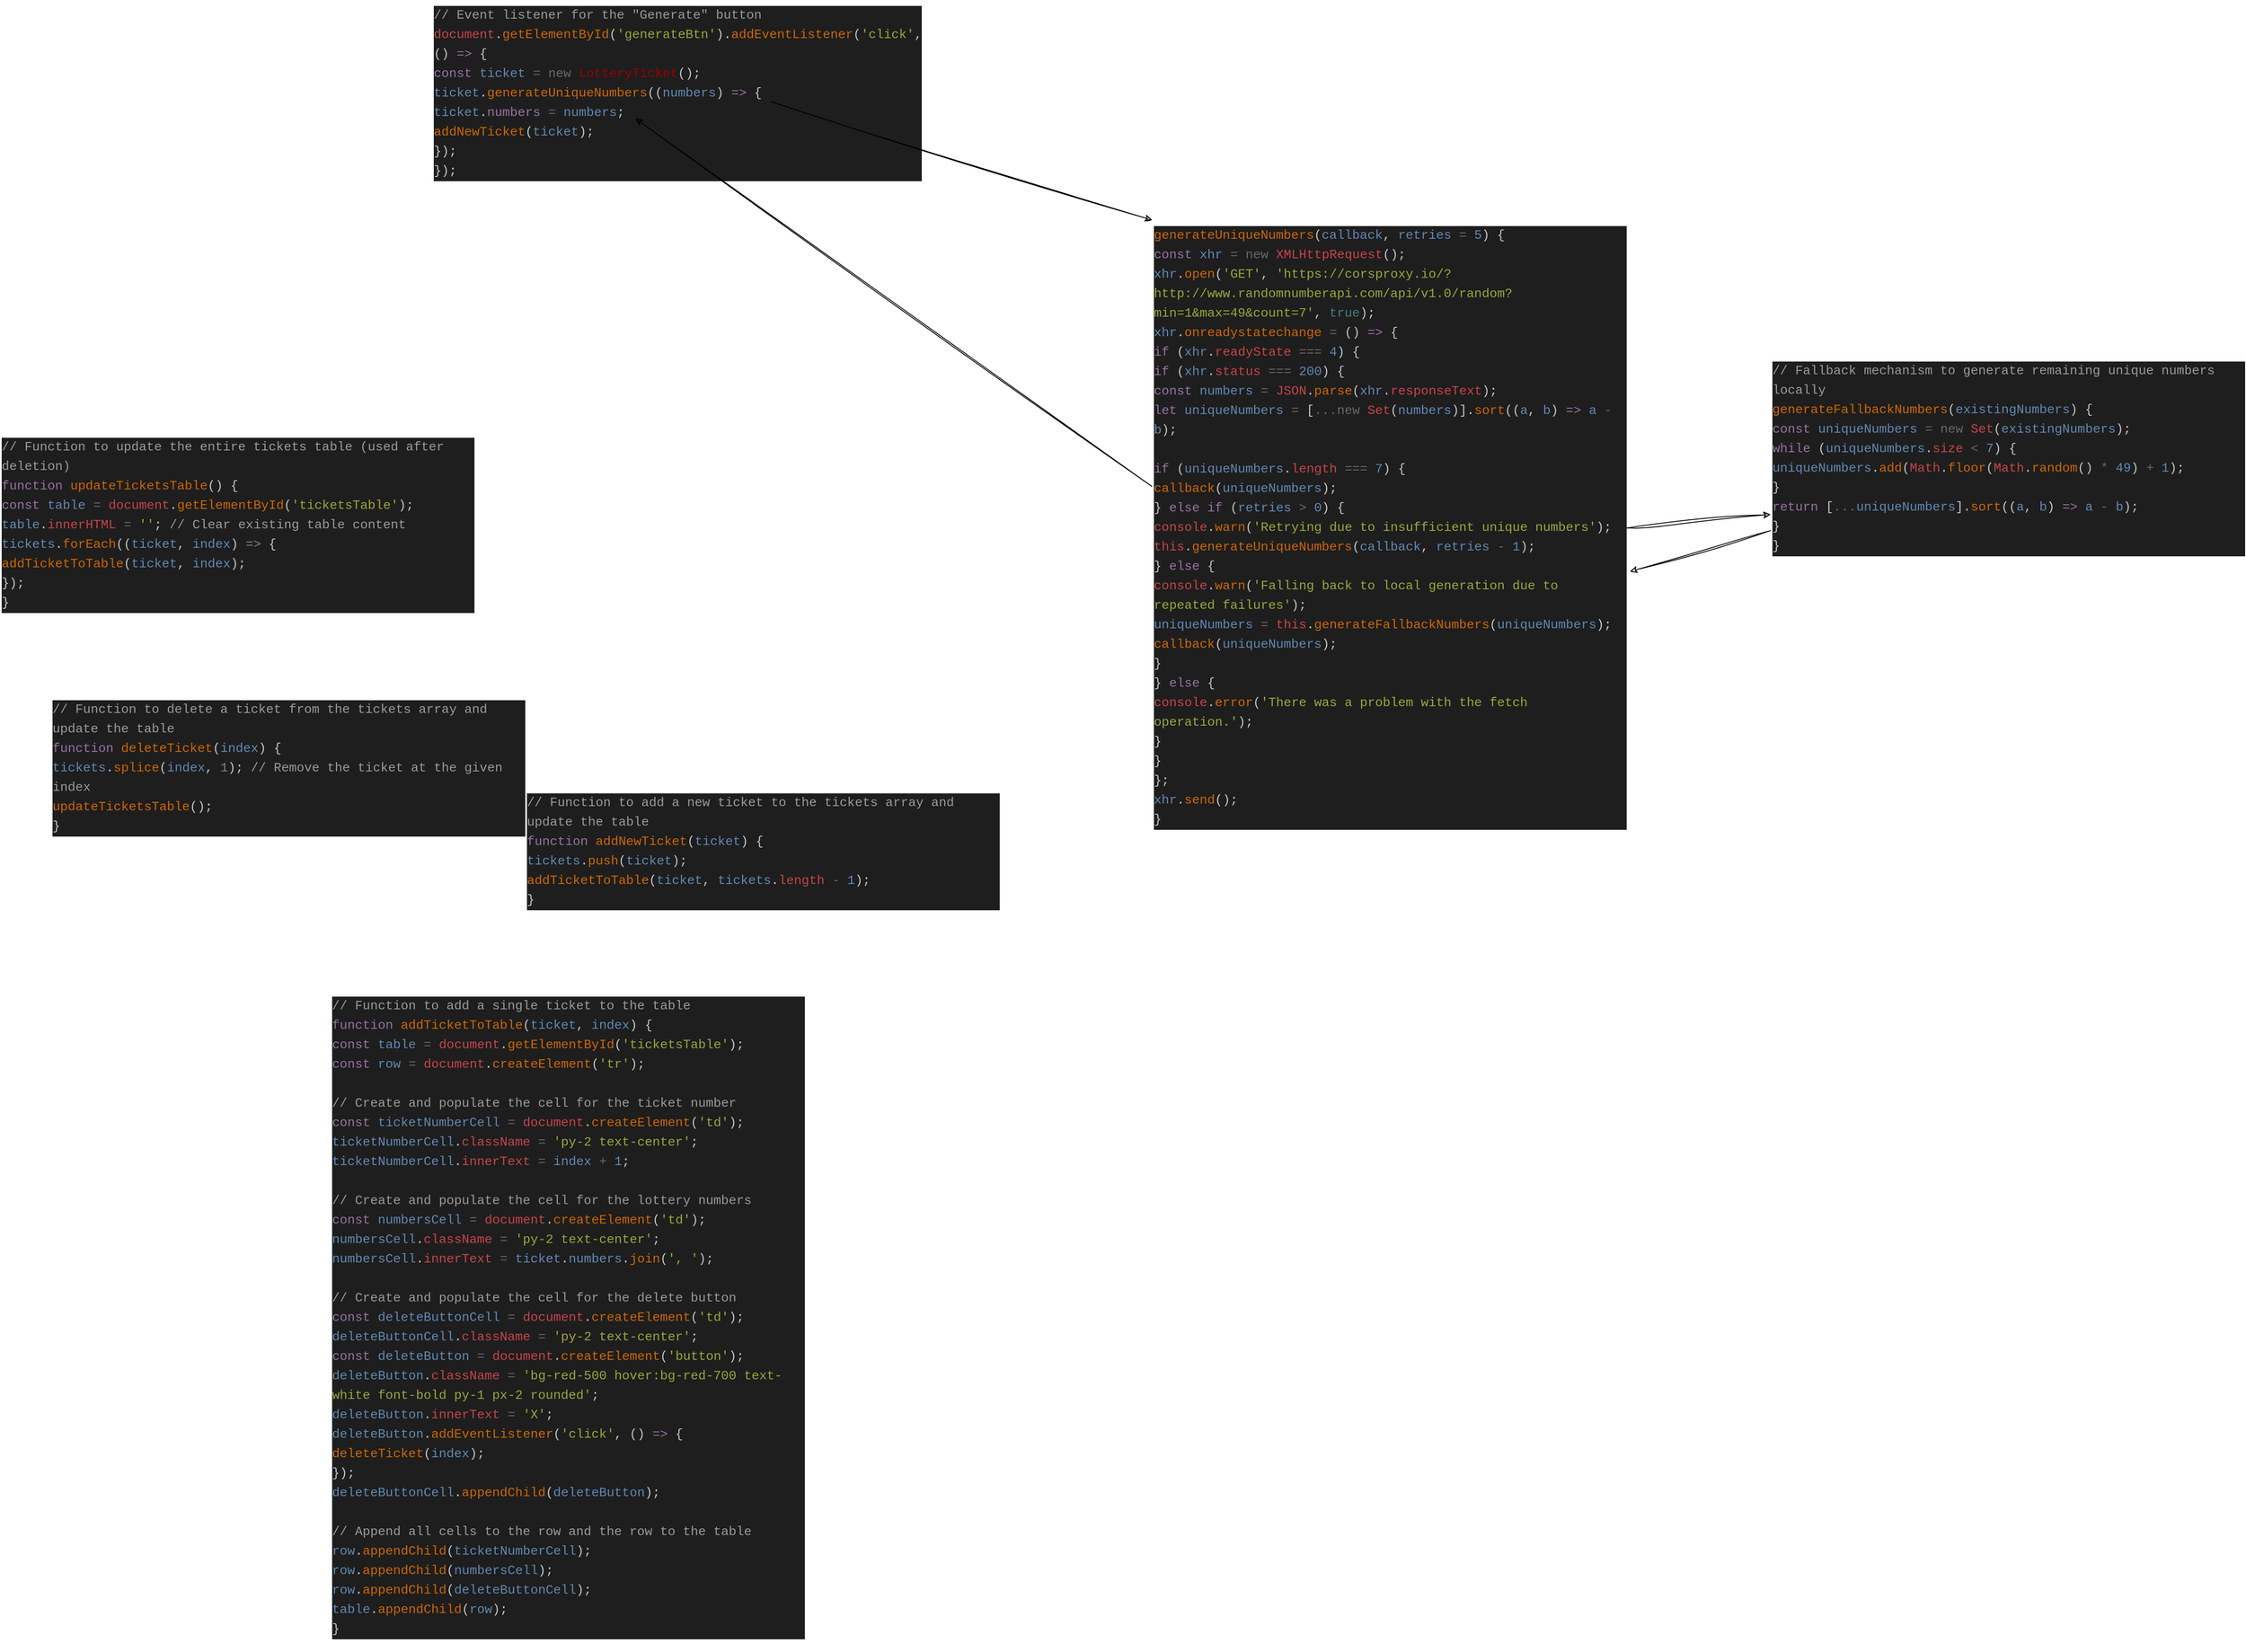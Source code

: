 <mxfile>
    <diagram id="ivPxvWHh-f12isqgS0WY" name="Page-1">
        <mxGraphModel dx="2506" dy="2319" grid="1" gridSize="10" guides="1" tooltips="1" connect="1" arrows="1" fold="1" page="1" pageScale="1" pageWidth="827" pageHeight="1169" math="0" shadow="0">
            <root>
                <mxCell id="0"/>
                <mxCell id="1" parent="0"/>
                <mxCell id="3" value="&lt;meta charset=&quot;utf-8&quot;&gt;&lt;div style=&quot;color: rgb(197, 200, 198); background-color: rgb(30, 30, 30); font-family: Menlo, Monaco, &amp;quot;Courier New&amp;quot;, monospace; font-weight: normal; font-size: 15px; line-height: 23px;&quot;&gt;&lt;div&gt;&lt;span style=&quot;color: #9a9b99;&quot;&gt;// Event listener for the &quot;Generate&quot; button&lt;/span&gt;&lt;/div&gt;&lt;div&gt;&lt;span style=&quot;color: #c7444a;&quot;&gt;document&lt;/span&gt;&lt;span style=&quot;color: #c5c8c6;&quot;&gt;.&lt;/span&gt;&lt;span style=&quot;color: #ce6700;&quot;&gt;getElementById&lt;/span&gt;&lt;span style=&quot;color: #c5c8c6;&quot;&gt;(&lt;/span&gt;&lt;span style=&quot;color: #9aa83a;&quot;&gt;'generateBtn'&lt;/span&gt;&lt;span style=&quot;color: #c5c8c6;&quot;&gt;).&lt;/span&gt;&lt;span style=&quot;color: #ce6700;&quot;&gt;addEventListener&lt;/span&gt;&lt;span style=&quot;color: #c5c8c6;&quot;&gt;(&lt;/span&gt;&lt;span style=&quot;color: #9aa83a;&quot;&gt;'click'&lt;/span&gt;&lt;span style=&quot;color: #c5c8c6;&quot;&gt;, () &lt;/span&gt;&lt;span style=&quot;color: #9872a2;&quot;&gt;=&amp;gt;&lt;/span&gt;&lt;span style=&quot;color: #c5c8c6;&quot;&gt; {&lt;/span&gt;&lt;/div&gt;&lt;div&gt;&lt;span style=&quot;color: #c5c8c6;&quot;&gt;    &lt;/span&gt;&lt;span style=&quot;color: #9872a2;&quot;&gt;const&lt;/span&gt;&lt;span style=&quot;color: #c5c8c6;&quot;&gt; &lt;/span&gt;&lt;span style=&quot;color: #6089b4;&quot;&gt;ticket&lt;/span&gt;&lt;span style=&quot;color: #c5c8c6;&quot;&gt; &lt;/span&gt;&lt;span style=&quot;color: #676867;&quot;&gt;=&lt;/span&gt;&lt;span style=&quot;color: #c5c8c6;&quot;&gt; &lt;/span&gt;&lt;span style=&quot;color: #676867;&quot;&gt;new&lt;/span&gt;&lt;span style=&quot;color: #c5c8c6;&quot;&gt; &lt;/span&gt;&lt;span style=&quot;color: #9b0000;&quot;&gt;LotteryTicket&lt;/span&gt;&lt;span style=&quot;color: #c5c8c6;&quot;&gt;();&lt;/span&gt;&lt;/div&gt;&lt;div&gt;&lt;span style=&quot;color: #c5c8c6;&quot;&gt;    &lt;/span&gt;&lt;span style=&quot;color: #6089b4;&quot;&gt;ticket&lt;/span&gt;&lt;span style=&quot;color: #c5c8c6;&quot;&gt;.&lt;/span&gt;&lt;span style=&quot;color: #ce6700;&quot;&gt;generateUniqueNumbers&lt;/span&gt;&lt;span style=&quot;color: #c5c8c6;&quot;&gt;((&lt;/span&gt;&lt;span style=&quot;color: #6089b4;&quot;&gt;numbers&lt;/span&gt;&lt;span style=&quot;color: #c5c8c6;&quot;&gt;) &lt;/span&gt;&lt;span style=&quot;color: #9872a2;&quot;&gt;=&amp;gt;&lt;/span&gt;&lt;span style=&quot;color: #c5c8c6;&quot;&gt; {&lt;/span&gt;&lt;/div&gt;&lt;div&gt;&lt;span style=&quot;color: #c5c8c6;&quot;&gt;        &lt;/span&gt;&lt;span style=&quot;color: #6089b4;&quot;&gt;ticket&lt;/span&gt;&lt;span style=&quot;color: #c5c8c6;&quot;&gt;.&lt;/span&gt;&lt;span style=&quot;color: #9872a2;&quot;&gt;numbers&lt;/span&gt;&lt;span style=&quot;color: #c5c8c6;&quot;&gt; &lt;/span&gt;&lt;span style=&quot;color: #676867;&quot;&gt;=&lt;/span&gt;&lt;span style=&quot;color: #c5c8c6;&quot;&gt; &lt;/span&gt;&lt;span style=&quot;color: #6089b4;&quot;&gt;numbers&lt;/span&gt;&lt;span style=&quot;color: #c5c8c6;&quot;&gt;;&lt;/span&gt;&lt;/div&gt;&lt;div&gt;&lt;span style=&quot;color: #c5c8c6;&quot;&gt;        &lt;/span&gt;&lt;span style=&quot;color: #ce6700;&quot;&gt;addNewTicket&lt;/span&gt;&lt;span style=&quot;color: #c5c8c6;&quot;&gt;(&lt;/span&gt;&lt;span style=&quot;color: #6089b4;&quot;&gt;ticket&lt;/span&gt;&lt;span style=&quot;color: #c5c8c6;&quot;&gt;);&lt;/span&gt;&lt;/div&gt;&lt;div&gt;&lt;span style=&quot;color: #c5c8c6;&quot;&gt;    });&lt;/span&gt;&lt;/div&gt;&lt;div&gt;&lt;span style=&quot;color: #c5c8c6;&quot;&gt;});&lt;/span&gt;&lt;/div&gt;&lt;/div&gt;" style="text;whiteSpace=wrap;html=1;fontSize=20;fontFamily=Architects Daughter;" vertex="1" parent="1">
                    <mxGeometry x="-80" y="-270" width="560" height="230" as="geometry"/>
                </mxCell>
                <mxCell id="4" value="&lt;meta charset=&quot;utf-8&quot;&gt;&lt;div style=&quot;color: rgb(197, 200, 198); background-color: rgb(30, 30, 30); font-family: Menlo, Monaco, &amp;quot;Courier New&amp;quot;, monospace; font-weight: normal; font-size: 15px; line-height: 23px;&quot;&gt;&lt;div&gt;&lt;span style=&quot;color: #9a9b99;&quot;&gt;// Function to add a new ticket to the tickets array and update the table&lt;/span&gt;&lt;/div&gt;&lt;div&gt;&lt;span style=&quot;color: #9872a2;&quot;&gt;function&lt;/span&gt;&lt;span style=&quot;color: #c5c8c6;&quot;&gt; &lt;/span&gt;&lt;span style=&quot;color: #ce6700;&quot;&gt;addNewTicket&lt;/span&gt;&lt;span style=&quot;color: #c5c8c6;&quot;&gt;(&lt;/span&gt;&lt;span style=&quot;color: #6089b4;&quot;&gt;ticket&lt;/span&gt;&lt;span style=&quot;color: #c5c8c6;&quot;&gt;) {&lt;/span&gt;&lt;/div&gt;&lt;div&gt;&lt;span style=&quot;color: #c5c8c6;&quot;&gt;    &lt;/span&gt;&lt;span style=&quot;color: #6089b4;&quot;&gt;tickets&lt;/span&gt;&lt;span style=&quot;color: #c5c8c6;&quot;&gt;.&lt;/span&gt;&lt;span style=&quot;color: #ce6700;&quot;&gt;push&lt;/span&gt;&lt;span style=&quot;color: #c5c8c6;&quot;&gt;(&lt;/span&gt;&lt;span style=&quot;color: #6089b4;&quot;&gt;ticket&lt;/span&gt;&lt;span style=&quot;color: #c5c8c6;&quot;&gt;);&lt;/span&gt;&lt;/div&gt;&lt;div&gt;&lt;span style=&quot;color: #c5c8c6;&quot;&gt;    &lt;/span&gt;&lt;span style=&quot;color: #ce6700;&quot;&gt;addTicketToTable&lt;/span&gt;&lt;span style=&quot;color: #c5c8c6;&quot;&gt;(&lt;/span&gt;&lt;span style=&quot;color: #6089b4;&quot;&gt;ticket&lt;/span&gt;&lt;span style=&quot;color: #c5c8c6;&quot;&gt;, &lt;/span&gt;&lt;span style=&quot;color: #6089b4;&quot;&gt;tickets&lt;/span&gt;&lt;span style=&quot;color: #c5c8c6;&quot;&gt;.&lt;/span&gt;&lt;span style=&quot;color: #c7444a;&quot;&gt;length&lt;/span&gt;&lt;span style=&quot;color: #c5c8c6;&quot;&gt; &lt;/span&gt;&lt;span style=&quot;color: #676867;&quot;&gt;-&lt;/span&gt;&lt;span style=&quot;color: #c5c8c6;&quot;&gt; &lt;/span&gt;&lt;span style=&quot;color: #6089b4;&quot;&gt;1&lt;/span&gt;&lt;span style=&quot;color: #c5c8c6;&quot;&gt;);&lt;/span&gt;&lt;/div&gt;&lt;div&gt;&lt;span style=&quot;color: #c5c8c6;&quot;&gt;}&lt;/span&gt;&lt;/div&gt;&lt;/div&gt;" style="text;whiteSpace=wrap;html=1;fontSize=20;fontFamily=Architects Daughter;" vertex="1" parent="1">
                    <mxGeometry x="30" y="660" width="560" height="160" as="geometry"/>
                </mxCell>
                <mxCell id="5" value="&lt;meta charset=&quot;utf-8&quot;&gt;&lt;div style=&quot;color: rgb(197, 200, 198); background-color: rgb(30, 30, 30); font-family: Menlo, Monaco, &amp;quot;Courier New&amp;quot;, monospace; font-weight: normal; font-size: 15px; line-height: 23px;&quot;&gt;&lt;div&gt;&lt;span style=&quot;color: #9a9b99;&quot;&gt;// Function to update the entire tickets table (used after deletion)&lt;/span&gt;&lt;/div&gt;&lt;div&gt;&lt;span style=&quot;color: #9872a2;&quot;&gt;function&lt;/span&gt;&lt;span style=&quot;color: #c5c8c6;&quot;&gt; &lt;/span&gt;&lt;span style=&quot;color: #ce6700;&quot;&gt;updateTicketsTable&lt;/span&gt;&lt;span style=&quot;color: #c5c8c6;&quot;&gt;() {&lt;/span&gt;&lt;/div&gt;&lt;div&gt;&lt;span style=&quot;color: #c5c8c6;&quot;&gt;    &lt;/span&gt;&lt;span style=&quot;color: #9872a2;&quot;&gt;const&lt;/span&gt;&lt;span style=&quot;color: #c5c8c6;&quot;&gt; &lt;/span&gt;&lt;span style=&quot;color: #6089b4;&quot;&gt;table&lt;/span&gt;&lt;span style=&quot;color: #c5c8c6;&quot;&gt; &lt;/span&gt;&lt;span style=&quot;color: #676867;&quot;&gt;=&lt;/span&gt;&lt;span style=&quot;color: #c5c8c6;&quot;&gt; &lt;/span&gt;&lt;span style=&quot;color: #c7444a;&quot;&gt;document&lt;/span&gt;&lt;span style=&quot;color: #c5c8c6;&quot;&gt;.&lt;/span&gt;&lt;span style=&quot;color: #ce6700;&quot;&gt;getElementById&lt;/span&gt;&lt;span style=&quot;color: #c5c8c6;&quot;&gt;(&lt;/span&gt;&lt;span style=&quot;color: #9aa83a;&quot;&gt;'ticketsTable'&lt;/span&gt;&lt;span style=&quot;color: #c5c8c6;&quot;&gt;);&lt;/span&gt;&lt;/div&gt;&lt;div&gt;&lt;span style=&quot;color: #c5c8c6;&quot;&gt;    &lt;/span&gt;&lt;span style=&quot;color: #6089b4;&quot;&gt;table&lt;/span&gt;&lt;span style=&quot;color: #c5c8c6;&quot;&gt;.&lt;/span&gt;&lt;span style=&quot;color: #c7444a;&quot;&gt;innerHTML&lt;/span&gt;&lt;span style=&quot;color: #c5c8c6;&quot;&gt; &lt;/span&gt;&lt;span style=&quot;color: #676867;&quot;&gt;=&lt;/span&gt;&lt;span style=&quot;color: #c5c8c6;&quot;&gt; &lt;/span&gt;&lt;span style=&quot;color: #9aa83a;&quot;&gt;''&lt;/span&gt;&lt;span style=&quot;color: #c5c8c6;&quot;&gt;; &lt;/span&gt;&lt;span style=&quot;color: #9a9b99;&quot;&gt;// Clear existing table content&lt;/span&gt;&lt;/div&gt;&lt;div&gt;&lt;span style=&quot;color: #c5c8c6;&quot;&gt;    &lt;/span&gt;&lt;span style=&quot;color: #6089b4;&quot;&gt;tickets&lt;/span&gt;&lt;span style=&quot;color: #c5c8c6;&quot;&gt;.&lt;/span&gt;&lt;span style=&quot;color: #ce6700;&quot;&gt;forEach&lt;/span&gt;&lt;span style=&quot;color: #c5c8c6;&quot;&gt;((&lt;/span&gt;&lt;span style=&quot;color: #6089b4;&quot;&gt;ticket&lt;/span&gt;&lt;span style=&quot;color: #c5c8c6;&quot;&gt;, &lt;/span&gt;&lt;span style=&quot;color: #6089b4;&quot;&gt;index&lt;/span&gt;&lt;span style=&quot;color: #c5c8c6;&quot;&gt;) &lt;/span&gt;&lt;span style=&quot;color: #9872a2;&quot;&gt;=&amp;gt;&lt;/span&gt;&lt;span style=&quot;color: #c5c8c6;&quot;&gt; {&lt;/span&gt;&lt;/div&gt;&lt;div&gt;&lt;span style=&quot;color: #c5c8c6;&quot;&gt;        &lt;/span&gt;&lt;span style=&quot;color: #ce6700;&quot;&gt;addTicketToTable&lt;/span&gt;&lt;span style=&quot;color: #c5c8c6;&quot;&gt;(&lt;/span&gt;&lt;span style=&quot;color: #6089b4;&quot;&gt;ticket&lt;/span&gt;&lt;span style=&quot;color: #c5c8c6;&quot;&gt;, &lt;/span&gt;&lt;span style=&quot;color: #6089b4;&quot;&gt;index&lt;/span&gt;&lt;span style=&quot;color: #c5c8c6;&quot;&gt;);&lt;/span&gt;&lt;/div&gt;&lt;div&gt;&lt;span style=&quot;color: #c5c8c6;&quot;&gt;    });&lt;/span&gt;&lt;/div&gt;&lt;div&gt;&lt;span style=&quot;color: #c5c8c6;&quot;&gt;}&lt;/span&gt;&lt;/div&gt;&lt;/div&gt;" style="text;whiteSpace=wrap;html=1;fontSize=20;fontFamily=Architects Daughter;" vertex="1" parent="1">
                    <mxGeometry x="-590" y="240" width="560" height="230" as="geometry"/>
                </mxCell>
                <mxCell id="6" value="&lt;meta charset=&quot;utf-8&quot;&gt;&lt;div style=&quot;color: rgb(197, 200, 198); background-color: rgb(30, 30, 30); font-family: Menlo, Monaco, &amp;quot;Courier New&amp;quot;, monospace; font-weight: normal; font-size: 15px; line-height: 23px;&quot;&gt;&lt;div&gt;&lt;span style=&quot;color: #9a9b99;&quot;&gt;// Function to delete a ticket from the tickets array and update the table&lt;/span&gt;&lt;/div&gt;&lt;div&gt;&lt;span style=&quot;color: #9872a2;&quot;&gt;function&lt;/span&gt;&lt;span style=&quot;color: #c5c8c6;&quot;&gt; &lt;/span&gt;&lt;span style=&quot;color: #ce6700;&quot;&gt;deleteTicket&lt;/span&gt;&lt;span style=&quot;color: #c5c8c6;&quot;&gt;(&lt;/span&gt;&lt;span style=&quot;color: #6089b4;&quot;&gt;index&lt;/span&gt;&lt;span style=&quot;color: #c5c8c6;&quot;&gt;) {&lt;/span&gt;&lt;/div&gt;&lt;div&gt;&lt;span style=&quot;color: #c5c8c6;&quot;&gt;    &lt;/span&gt;&lt;span style=&quot;color: #6089b4;&quot;&gt;tickets&lt;/span&gt;&lt;span style=&quot;color: #c5c8c6;&quot;&gt;.&lt;/span&gt;&lt;span style=&quot;color: #ce6700;&quot;&gt;splice&lt;/span&gt;&lt;span style=&quot;color: #c5c8c6;&quot;&gt;(&lt;/span&gt;&lt;span style=&quot;color: #6089b4;&quot;&gt;index&lt;/span&gt;&lt;span style=&quot;color: #c5c8c6;&quot;&gt;, &lt;/span&gt;&lt;span style=&quot;color: #6089b4;&quot;&gt;1&lt;/span&gt;&lt;span style=&quot;color: #c5c8c6;&quot;&gt;); &lt;/span&gt;&lt;span style=&quot;color: #9a9b99;&quot;&gt;// Remove the ticket at the given index&lt;/span&gt;&lt;/div&gt;&lt;div&gt;&lt;span style=&quot;color: #c5c8c6;&quot;&gt;    &lt;/span&gt;&lt;span style=&quot;color: #ce6700;&quot;&gt;updateTicketsTable&lt;/span&gt;&lt;span style=&quot;color: #c5c8c6;&quot;&gt;();&lt;/span&gt;&lt;/div&gt;&lt;div&gt;&lt;span style=&quot;color: #c5c8c6;&quot;&gt;}&lt;/span&gt;&lt;/div&gt;&lt;/div&gt;" style="text;whiteSpace=wrap;html=1;fontSize=20;fontFamily=Architects Daughter;" vertex="1" parent="1">
                    <mxGeometry x="-530" y="550" width="560" height="180" as="geometry"/>
                </mxCell>
                <mxCell id="8" value="&lt;meta charset=&quot;utf-8&quot;&gt;&lt;div style=&quot;color: rgb(197, 200, 198); background-color: rgb(30, 30, 30); font-family: Menlo, Monaco, &amp;quot;Courier New&amp;quot;, monospace; font-weight: normal; font-size: 15px; line-height: 23px;&quot;&gt;&lt;div&gt;&lt;span style=&quot;color: #9a9b99;&quot;&gt;// Function to add a single ticket to the table&lt;/span&gt;&lt;/div&gt;&lt;div&gt;&lt;span style=&quot;color: #9872a2;&quot;&gt;function&lt;/span&gt;&lt;span style=&quot;color: #c5c8c6;&quot;&gt; &lt;/span&gt;&lt;span style=&quot;color: #ce6700;&quot;&gt;addTicketToTable&lt;/span&gt;&lt;span style=&quot;color: #c5c8c6;&quot;&gt;(&lt;/span&gt;&lt;span style=&quot;color: #6089b4;&quot;&gt;ticket&lt;/span&gt;&lt;span style=&quot;color: #c5c8c6;&quot;&gt;, &lt;/span&gt;&lt;span style=&quot;color: #6089b4;&quot;&gt;index&lt;/span&gt;&lt;span style=&quot;color: #c5c8c6;&quot;&gt;) {&lt;/span&gt;&lt;/div&gt;&lt;div&gt;&lt;span style=&quot;color: #c5c8c6;&quot;&gt;    &lt;/span&gt;&lt;span style=&quot;color: #9872a2;&quot;&gt;const&lt;/span&gt;&lt;span style=&quot;color: #c5c8c6;&quot;&gt; &lt;/span&gt;&lt;span style=&quot;color: #6089b4;&quot;&gt;table&lt;/span&gt;&lt;span style=&quot;color: #c5c8c6;&quot;&gt; &lt;/span&gt;&lt;span style=&quot;color: #676867;&quot;&gt;=&lt;/span&gt;&lt;span style=&quot;color: #c5c8c6;&quot;&gt; &lt;/span&gt;&lt;span style=&quot;color: #c7444a;&quot;&gt;document&lt;/span&gt;&lt;span style=&quot;color: #c5c8c6;&quot;&gt;.&lt;/span&gt;&lt;span style=&quot;color: #ce6700;&quot;&gt;getElementById&lt;/span&gt;&lt;span style=&quot;color: #c5c8c6;&quot;&gt;(&lt;/span&gt;&lt;span style=&quot;color: #9aa83a;&quot;&gt;'ticketsTable'&lt;/span&gt;&lt;span style=&quot;color: #c5c8c6;&quot;&gt;);&lt;/span&gt;&lt;/div&gt;&lt;div&gt;&lt;span style=&quot;color: #c5c8c6;&quot;&gt;    &lt;/span&gt;&lt;span style=&quot;color: #9872a2;&quot;&gt;const&lt;/span&gt;&lt;span style=&quot;color: #c5c8c6;&quot;&gt; &lt;/span&gt;&lt;span style=&quot;color: #6089b4;&quot;&gt;row&lt;/span&gt;&lt;span style=&quot;color: #c5c8c6;&quot;&gt; &lt;/span&gt;&lt;span style=&quot;color: #676867;&quot;&gt;=&lt;/span&gt;&lt;span style=&quot;color: #c5c8c6;&quot;&gt; &lt;/span&gt;&lt;span style=&quot;color: #c7444a;&quot;&gt;document&lt;/span&gt;&lt;span style=&quot;color: #c5c8c6;&quot;&gt;.&lt;/span&gt;&lt;span style=&quot;color: #ce6700;&quot;&gt;createElement&lt;/span&gt;&lt;span style=&quot;color: #c5c8c6;&quot;&gt;(&lt;/span&gt;&lt;span style=&quot;color: #9aa83a;&quot;&gt;'tr'&lt;/span&gt;&lt;span style=&quot;color: #c5c8c6;&quot;&gt;);&lt;/span&gt;&lt;/div&gt;&lt;br&gt;&lt;div&gt;&lt;span style=&quot;color: #c5c8c6;&quot;&gt;    &lt;/span&gt;&lt;span style=&quot;color: #9a9b99;&quot;&gt;// Create and populate the cell for the ticket number&lt;/span&gt;&lt;/div&gt;&lt;div&gt;&lt;span style=&quot;color: #c5c8c6;&quot;&gt;    &lt;/span&gt;&lt;span style=&quot;color: #9872a2;&quot;&gt;const&lt;/span&gt;&lt;span style=&quot;color: #c5c8c6;&quot;&gt; &lt;/span&gt;&lt;span style=&quot;color: #6089b4;&quot;&gt;ticketNumberCell&lt;/span&gt;&lt;span style=&quot;color: #c5c8c6;&quot;&gt; &lt;/span&gt;&lt;span style=&quot;color: #676867;&quot;&gt;=&lt;/span&gt;&lt;span style=&quot;color: #c5c8c6;&quot;&gt; &lt;/span&gt;&lt;span style=&quot;color: #c7444a;&quot;&gt;document&lt;/span&gt;&lt;span style=&quot;color: #c5c8c6;&quot;&gt;.&lt;/span&gt;&lt;span style=&quot;color: #ce6700;&quot;&gt;createElement&lt;/span&gt;&lt;span style=&quot;color: #c5c8c6;&quot;&gt;(&lt;/span&gt;&lt;span style=&quot;color: #9aa83a;&quot;&gt;'td'&lt;/span&gt;&lt;span style=&quot;color: #c5c8c6;&quot;&gt;);&lt;/span&gt;&lt;/div&gt;&lt;div&gt;&lt;span style=&quot;color: #c5c8c6;&quot;&gt;    &lt;/span&gt;&lt;span style=&quot;color: #6089b4;&quot;&gt;ticketNumberCell&lt;/span&gt;&lt;span style=&quot;color: #c5c8c6;&quot;&gt;.&lt;/span&gt;&lt;span style=&quot;color: #c7444a;&quot;&gt;className&lt;/span&gt;&lt;span style=&quot;color: #c5c8c6;&quot;&gt; &lt;/span&gt;&lt;span style=&quot;color: #676867;&quot;&gt;=&lt;/span&gt;&lt;span style=&quot;color: #c5c8c6;&quot;&gt; &lt;/span&gt;&lt;span style=&quot;color: #9aa83a;&quot;&gt;'py-2 text-center'&lt;/span&gt;&lt;span style=&quot;color: #c5c8c6;&quot;&gt;;&lt;/span&gt;&lt;/div&gt;&lt;div&gt;&lt;span style=&quot;color: #c5c8c6;&quot;&gt;    &lt;/span&gt;&lt;span style=&quot;color: #6089b4;&quot;&gt;ticketNumberCell&lt;/span&gt;&lt;span style=&quot;color: #c5c8c6;&quot;&gt;.&lt;/span&gt;&lt;span style=&quot;color: #c7444a;&quot;&gt;innerText&lt;/span&gt;&lt;span style=&quot;color: #c5c8c6;&quot;&gt; &lt;/span&gt;&lt;span style=&quot;color: #676867;&quot;&gt;=&lt;/span&gt;&lt;span style=&quot;color: #c5c8c6;&quot;&gt; &lt;/span&gt;&lt;span style=&quot;color: #6089b4;&quot;&gt;index&lt;/span&gt;&lt;span style=&quot;color: #c5c8c6;&quot;&gt; &lt;/span&gt;&lt;span style=&quot;color: #676867;&quot;&gt;+&lt;/span&gt;&lt;span style=&quot;color: #c5c8c6;&quot;&gt; &lt;/span&gt;&lt;span style=&quot;color: #6089b4;&quot;&gt;1&lt;/span&gt;&lt;span style=&quot;color: #c5c8c6;&quot;&gt;;&lt;/span&gt;&lt;/div&gt;&lt;br&gt;&lt;div&gt;&lt;span style=&quot;color: #c5c8c6;&quot;&gt;    &lt;/span&gt;&lt;span style=&quot;color: #9a9b99;&quot;&gt;// Create and populate the cell for the lottery numbers&lt;/span&gt;&lt;/div&gt;&lt;div&gt;&lt;span style=&quot;color: #c5c8c6;&quot;&gt;    &lt;/span&gt;&lt;span style=&quot;color: #9872a2;&quot;&gt;const&lt;/span&gt;&lt;span style=&quot;color: #c5c8c6;&quot;&gt; &lt;/span&gt;&lt;span style=&quot;color: #6089b4;&quot;&gt;numbersCell&lt;/span&gt;&lt;span style=&quot;color: #c5c8c6;&quot;&gt; &lt;/span&gt;&lt;span style=&quot;color: #676867;&quot;&gt;=&lt;/span&gt;&lt;span style=&quot;color: #c5c8c6;&quot;&gt; &lt;/span&gt;&lt;span style=&quot;color: #c7444a;&quot;&gt;document&lt;/span&gt;&lt;span style=&quot;color: #c5c8c6;&quot;&gt;.&lt;/span&gt;&lt;span style=&quot;color: #ce6700;&quot;&gt;createElement&lt;/span&gt;&lt;span style=&quot;color: #c5c8c6;&quot;&gt;(&lt;/span&gt;&lt;span style=&quot;color: #9aa83a;&quot;&gt;'td'&lt;/span&gt;&lt;span style=&quot;color: #c5c8c6;&quot;&gt;);&lt;/span&gt;&lt;/div&gt;&lt;div&gt;&lt;span style=&quot;color: #c5c8c6;&quot;&gt;    &lt;/span&gt;&lt;span style=&quot;color: #6089b4;&quot;&gt;numbersCell&lt;/span&gt;&lt;span style=&quot;color: #c5c8c6;&quot;&gt;.&lt;/span&gt;&lt;span style=&quot;color: #c7444a;&quot;&gt;className&lt;/span&gt;&lt;span style=&quot;color: #c5c8c6;&quot;&gt; &lt;/span&gt;&lt;span style=&quot;color: #676867;&quot;&gt;=&lt;/span&gt;&lt;span style=&quot;color: #c5c8c6;&quot;&gt; &lt;/span&gt;&lt;span style=&quot;color: #9aa83a;&quot;&gt;'py-2 text-center'&lt;/span&gt;&lt;span style=&quot;color: #c5c8c6;&quot;&gt;;&lt;/span&gt;&lt;/div&gt;&lt;div&gt;&lt;span style=&quot;color: #c5c8c6;&quot;&gt;    &lt;/span&gt;&lt;span style=&quot;color: #6089b4;&quot;&gt;numbersCell&lt;/span&gt;&lt;span style=&quot;color: #c5c8c6;&quot;&gt;.&lt;/span&gt;&lt;span style=&quot;color: #c7444a;&quot;&gt;innerText&lt;/span&gt;&lt;span style=&quot;color: #c5c8c6;&quot;&gt; &lt;/span&gt;&lt;span style=&quot;color: #676867;&quot;&gt;=&lt;/span&gt;&lt;span style=&quot;color: #c5c8c6;&quot;&gt; &lt;/span&gt;&lt;span style=&quot;color: #6089b4;&quot;&gt;ticket&lt;/span&gt;&lt;span style=&quot;color: #c5c8c6;&quot;&gt;.&lt;/span&gt;&lt;span style=&quot;color: #6089b4;&quot;&gt;numbers&lt;/span&gt;&lt;span style=&quot;color: #c5c8c6;&quot;&gt;.&lt;/span&gt;&lt;span style=&quot;color: #ce6700;&quot;&gt;join&lt;/span&gt;&lt;span style=&quot;color: #c5c8c6;&quot;&gt;(&lt;/span&gt;&lt;span style=&quot;color: #9aa83a;&quot;&gt;', '&lt;/span&gt;&lt;span style=&quot;color: #c5c8c6;&quot;&gt;);&lt;/span&gt;&lt;/div&gt;&lt;br&gt;&lt;div&gt;&lt;span style=&quot;color: #c5c8c6;&quot;&gt;    &lt;/span&gt;&lt;span style=&quot;color: #9a9b99;&quot;&gt;// Create and populate the cell for the delete button&lt;/span&gt;&lt;/div&gt;&lt;div&gt;&lt;span style=&quot;color: #c5c8c6;&quot;&gt;    &lt;/span&gt;&lt;span style=&quot;color: #9872a2;&quot;&gt;const&lt;/span&gt;&lt;span style=&quot;color: #c5c8c6;&quot;&gt; &lt;/span&gt;&lt;span style=&quot;color: #6089b4;&quot;&gt;deleteButtonCell&lt;/span&gt;&lt;span style=&quot;color: #c5c8c6;&quot;&gt; &lt;/span&gt;&lt;span style=&quot;color: #676867;&quot;&gt;=&lt;/span&gt;&lt;span style=&quot;color: #c5c8c6;&quot;&gt; &lt;/span&gt;&lt;span style=&quot;color: #c7444a;&quot;&gt;document&lt;/span&gt;&lt;span style=&quot;color: #c5c8c6;&quot;&gt;.&lt;/span&gt;&lt;span style=&quot;color: #ce6700;&quot;&gt;createElement&lt;/span&gt;&lt;span style=&quot;color: #c5c8c6;&quot;&gt;(&lt;/span&gt;&lt;span style=&quot;color: #9aa83a;&quot;&gt;'td'&lt;/span&gt;&lt;span style=&quot;color: #c5c8c6;&quot;&gt;);&lt;/span&gt;&lt;/div&gt;&lt;div&gt;&lt;span style=&quot;color: #c5c8c6;&quot;&gt;    &lt;/span&gt;&lt;span style=&quot;color: #6089b4;&quot;&gt;deleteButtonCell&lt;/span&gt;&lt;span style=&quot;color: #c5c8c6;&quot;&gt;.&lt;/span&gt;&lt;span style=&quot;color: #c7444a;&quot;&gt;className&lt;/span&gt;&lt;span style=&quot;color: #c5c8c6;&quot;&gt; &lt;/span&gt;&lt;span style=&quot;color: #676867;&quot;&gt;=&lt;/span&gt;&lt;span style=&quot;color: #c5c8c6;&quot;&gt; &lt;/span&gt;&lt;span style=&quot;color: #9aa83a;&quot;&gt;'py-2 text-center'&lt;/span&gt;&lt;span style=&quot;color: #c5c8c6;&quot;&gt;;&lt;/span&gt;&lt;/div&gt;&lt;div&gt;&lt;span style=&quot;color: #c5c8c6;&quot;&gt;    &lt;/span&gt;&lt;span style=&quot;color: #9872a2;&quot;&gt;const&lt;/span&gt;&lt;span style=&quot;color: #c5c8c6;&quot;&gt; &lt;/span&gt;&lt;span style=&quot;color: #6089b4;&quot;&gt;deleteButton&lt;/span&gt;&lt;span style=&quot;color: #c5c8c6;&quot;&gt; &lt;/span&gt;&lt;span style=&quot;color: #676867;&quot;&gt;=&lt;/span&gt;&lt;span style=&quot;color: #c5c8c6;&quot;&gt; &lt;/span&gt;&lt;span style=&quot;color: #c7444a;&quot;&gt;document&lt;/span&gt;&lt;span style=&quot;color: #c5c8c6;&quot;&gt;.&lt;/span&gt;&lt;span style=&quot;color: #ce6700;&quot;&gt;createElement&lt;/span&gt;&lt;span style=&quot;color: #c5c8c6;&quot;&gt;(&lt;/span&gt;&lt;span style=&quot;color: #9aa83a;&quot;&gt;'button'&lt;/span&gt;&lt;span style=&quot;color: #c5c8c6;&quot;&gt;);&lt;/span&gt;&lt;/div&gt;&lt;div&gt;&lt;span style=&quot;color: #c5c8c6;&quot;&gt;    &lt;/span&gt;&lt;span style=&quot;color: #6089b4;&quot;&gt;deleteButton&lt;/span&gt;&lt;span style=&quot;color: #c5c8c6;&quot;&gt;.&lt;/span&gt;&lt;span style=&quot;color: #c7444a;&quot;&gt;className&lt;/span&gt;&lt;span style=&quot;color: #c5c8c6;&quot;&gt; &lt;/span&gt;&lt;span style=&quot;color: #676867;&quot;&gt;=&lt;/span&gt;&lt;span style=&quot;color: #c5c8c6;&quot;&gt; &lt;/span&gt;&lt;span style=&quot;color: #9aa83a;&quot;&gt;'bg-red-500 hover:bg-red-700 text-white font-bold py-1 px-2 rounded'&lt;/span&gt;&lt;span style=&quot;color: #c5c8c6;&quot;&gt;;&lt;/span&gt;&lt;/div&gt;&lt;div&gt;&lt;span style=&quot;color: #c5c8c6;&quot;&gt;    &lt;/span&gt;&lt;span style=&quot;color: #6089b4;&quot;&gt;deleteButton&lt;/span&gt;&lt;span style=&quot;color: #c5c8c6;&quot;&gt;.&lt;/span&gt;&lt;span style=&quot;color: #c7444a;&quot;&gt;innerText&lt;/span&gt;&lt;span style=&quot;color: #c5c8c6;&quot;&gt; &lt;/span&gt;&lt;span style=&quot;color: #676867;&quot;&gt;=&lt;/span&gt;&lt;span style=&quot;color: #c5c8c6;&quot;&gt; &lt;/span&gt;&lt;span style=&quot;color: #9aa83a;&quot;&gt;'X'&lt;/span&gt;&lt;span style=&quot;color: #c5c8c6;&quot;&gt;;&lt;/span&gt;&lt;/div&gt;&lt;div&gt;&lt;span style=&quot;color: #c5c8c6;&quot;&gt;    &lt;/span&gt;&lt;span style=&quot;color: #6089b4;&quot;&gt;deleteButton&lt;/span&gt;&lt;span style=&quot;color: #c5c8c6;&quot;&gt;.&lt;/span&gt;&lt;span style=&quot;color: #ce6700;&quot;&gt;addEventListener&lt;/span&gt;&lt;span style=&quot;color: #c5c8c6;&quot;&gt;(&lt;/span&gt;&lt;span style=&quot;color: #9aa83a;&quot;&gt;'click'&lt;/span&gt;&lt;span style=&quot;color: #c5c8c6;&quot;&gt;, () &lt;/span&gt;&lt;span style=&quot;color: #9872a2;&quot;&gt;=&amp;gt;&lt;/span&gt;&lt;span style=&quot;color: #c5c8c6;&quot;&gt; {&lt;/span&gt;&lt;/div&gt;&lt;div&gt;&lt;span style=&quot;color: #c5c8c6;&quot;&gt;        &lt;/span&gt;&lt;span style=&quot;color: #ce6700;&quot;&gt;deleteTicket&lt;/span&gt;&lt;span style=&quot;color: #c5c8c6;&quot;&gt;(&lt;/span&gt;&lt;span style=&quot;color: #6089b4;&quot;&gt;index&lt;/span&gt;&lt;span style=&quot;color: #c5c8c6;&quot;&gt;);&lt;/span&gt;&lt;/div&gt;&lt;div&gt;&lt;span style=&quot;color: #c5c8c6;&quot;&gt;    });&lt;/span&gt;&lt;/div&gt;&lt;div&gt;&lt;span style=&quot;color: #c5c8c6;&quot;&gt;    &lt;/span&gt;&lt;span style=&quot;color: #6089b4;&quot;&gt;deleteButtonCell&lt;/span&gt;&lt;span style=&quot;color: #c5c8c6;&quot;&gt;.&lt;/span&gt;&lt;span style=&quot;color: #ce6700;&quot;&gt;appendChild&lt;/span&gt;&lt;span style=&quot;color: #c5c8c6;&quot;&gt;(&lt;/span&gt;&lt;span style=&quot;color: #6089b4;&quot;&gt;deleteButton&lt;/span&gt;&lt;span style=&quot;color: #c5c8c6;&quot;&gt;);&lt;/span&gt;&lt;/div&gt;&lt;br&gt;&lt;div&gt;&lt;span style=&quot;color: #c5c8c6;&quot;&gt;    &lt;/span&gt;&lt;span style=&quot;color: #9a9b99;&quot;&gt;// Append all cells to the row and the row to the table&lt;/span&gt;&lt;/div&gt;&lt;div&gt;&lt;span style=&quot;color: #c5c8c6;&quot;&gt;    &lt;/span&gt;&lt;span style=&quot;color: #6089b4;&quot;&gt;row&lt;/span&gt;&lt;span style=&quot;color: #c5c8c6;&quot;&gt;.&lt;/span&gt;&lt;span style=&quot;color: #ce6700;&quot;&gt;appendChild&lt;/span&gt;&lt;span style=&quot;color: #c5c8c6;&quot;&gt;(&lt;/span&gt;&lt;span style=&quot;color: #6089b4;&quot;&gt;ticketNumberCell&lt;/span&gt;&lt;span style=&quot;color: #c5c8c6;&quot;&gt;);&lt;/span&gt;&lt;/div&gt;&lt;div&gt;&lt;span style=&quot;color: #c5c8c6;&quot;&gt;    &lt;/span&gt;&lt;span style=&quot;color: #6089b4;&quot;&gt;row&lt;/span&gt;&lt;span style=&quot;color: #c5c8c6;&quot;&gt;.&lt;/span&gt;&lt;span style=&quot;color: #ce6700;&quot;&gt;appendChild&lt;/span&gt;&lt;span style=&quot;color: #c5c8c6;&quot;&gt;(&lt;/span&gt;&lt;span style=&quot;color: #6089b4;&quot;&gt;numbersCell&lt;/span&gt;&lt;span style=&quot;color: #c5c8c6;&quot;&gt;);&lt;/span&gt;&lt;/div&gt;&lt;div&gt;&lt;span style=&quot;color: #c5c8c6;&quot;&gt;    &lt;/span&gt;&lt;span style=&quot;color: #6089b4;&quot;&gt;row&lt;/span&gt;&lt;span style=&quot;color: #c5c8c6;&quot;&gt;.&lt;/span&gt;&lt;span style=&quot;color: #ce6700;&quot;&gt;appendChild&lt;/span&gt;&lt;span style=&quot;color: #c5c8c6;&quot;&gt;(&lt;/span&gt;&lt;span style=&quot;color: #6089b4;&quot;&gt;deleteButtonCell&lt;/span&gt;&lt;span style=&quot;color: #c5c8c6;&quot;&gt;);&lt;/span&gt;&lt;/div&gt;&lt;div&gt;&lt;span style=&quot;color: #c5c8c6;&quot;&gt;    &lt;/span&gt;&lt;span style=&quot;color: #6089b4;&quot;&gt;table&lt;/span&gt;&lt;span style=&quot;color: #c5c8c6;&quot;&gt;.&lt;/span&gt;&lt;span style=&quot;color: #ce6700;&quot;&gt;appendChild&lt;/span&gt;&lt;span style=&quot;color: #c5c8c6;&quot;&gt;(&lt;/span&gt;&lt;span style=&quot;color: #6089b4;&quot;&gt;row&lt;/span&gt;&lt;span style=&quot;color: #c5c8c6;&quot;&gt;);&lt;/span&gt;&lt;/div&gt;&lt;div&gt;&lt;span style=&quot;color: #c5c8c6;&quot;&gt;}&lt;/span&gt;&lt;/div&gt;&lt;/div&gt;" style="text;whiteSpace=wrap;html=1;fontSize=20;fontFamily=Architects Daughter;" vertex="1" parent="1">
                    <mxGeometry x="-200" y="900" width="560" height="780" as="geometry"/>
                </mxCell>
                <mxCell id="15" style="edgeStyle=none;sketch=1;hachureGap=4;jiggle=2;curveFitting=1;html=1;entryX=0;entryY=0.75;entryDx=0;entryDy=0;fontFamily=Architects Daughter;fontSource=https%3A%2F%2Ffonts.googleapis.com%2Fcss%3Ffamily%3DArchitects%2BDaughter;fontSize=16;" edge="1" parent="1" source="9" target="14">
                    <mxGeometry relative="1" as="geometry"/>
                </mxCell>
                <mxCell id="9" value="&lt;meta charset=&quot;utf-8&quot;&gt;&lt;div style=&quot;color: rgb(197, 200, 198); background-color: rgb(30, 30, 30); font-family: Menlo, Monaco, &amp;quot;Courier New&amp;quot;, monospace; font-weight: normal; font-size: 15px; line-height: 23px;&quot;&gt;&lt;div&gt;&lt;span style=&quot;color: #c5c8c6;&quot;&gt; &lt;/span&gt;&lt;span style=&quot;color: #ce6700;&quot;&gt;generateUniqueNumbers&lt;/span&gt;&lt;span style=&quot;color: #c5c8c6;&quot;&gt;(&lt;/span&gt;&lt;span style=&quot;color: #6089b4;&quot;&gt;callback&lt;/span&gt;&lt;span style=&quot;color: #c5c8c6;&quot;&gt;, &lt;/span&gt;&lt;span style=&quot;color: #6089b4;&quot;&gt;retries&lt;/span&gt;&lt;span style=&quot;color: #c5c8c6;&quot;&gt; &lt;/span&gt;&lt;span style=&quot;color: #676867;&quot;&gt;=&lt;/span&gt;&lt;span style=&quot;color: #c5c8c6;&quot;&gt; &lt;/span&gt;&lt;span style=&quot;color: #6089b4;&quot;&gt;5&lt;/span&gt;&lt;span style=&quot;color: #c5c8c6;&quot;&gt;) {&lt;/span&gt;&lt;/div&gt;&lt;div&gt;&lt;span style=&quot;color: #c5c8c6;&quot;&gt;        &lt;/span&gt;&lt;span style=&quot;color: #9872a2;&quot;&gt;const&lt;/span&gt;&lt;span style=&quot;color: #c5c8c6;&quot;&gt; &lt;/span&gt;&lt;span style=&quot;color: #6089b4;&quot;&gt;xhr&lt;/span&gt;&lt;span style=&quot;color: #c5c8c6;&quot;&gt; &lt;/span&gt;&lt;span style=&quot;color: #676867;&quot;&gt;=&lt;/span&gt;&lt;span style=&quot;color: #c5c8c6;&quot;&gt; &lt;/span&gt;&lt;span style=&quot;color: #676867;&quot;&gt;new&lt;/span&gt;&lt;span style=&quot;color: #c5c8c6;&quot;&gt; &lt;/span&gt;&lt;span style=&quot;color: #c7444a;&quot;&gt;XMLHttpRequest&lt;/span&gt;&lt;span style=&quot;color: #c5c8c6;&quot;&gt;();&lt;/span&gt;&lt;/div&gt;&lt;div&gt;&lt;span style=&quot;color: #c5c8c6;&quot;&gt;        &lt;/span&gt;&lt;span style=&quot;color: #6089b4;&quot;&gt;xhr&lt;/span&gt;&lt;span style=&quot;color: #c5c8c6;&quot;&gt;.&lt;/span&gt;&lt;span style=&quot;color: #ce6700;&quot;&gt;open&lt;/span&gt;&lt;span style=&quot;color: #c5c8c6;&quot;&gt;(&lt;/span&gt;&lt;span style=&quot;color: #9aa83a;&quot;&gt;'GET'&lt;/span&gt;&lt;span style=&quot;color: #c5c8c6;&quot;&gt;, &lt;/span&gt;&lt;span style=&quot;color: #9aa83a;&quot;&gt;'https://corsproxy.io/?http://www.randomnumberapi.com/api/v1.0/random?min=1&amp;amp;max=49&amp;amp;count=7'&lt;/span&gt;&lt;span style=&quot;color: #c5c8c6;&quot;&gt;, &lt;/span&gt;&lt;span style=&quot;color: #408080;&quot;&gt;true&lt;/span&gt;&lt;span style=&quot;color: #c5c8c6;&quot;&gt;);&lt;/span&gt;&lt;/div&gt;&lt;div&gt;&lt;span style=&quot;color: #c5c8c6;&quot;&gt;        &lt;/span&gt;&lt;span style=&quot;color: #6089b4;&quot;&gt;xhr&lt;/span&gt;&lt;span style=&quot;color: #c5c8c6;&quot;&gt;.&lt;/span&gt;&lt;span style=&quot;color: #ce6700;&quot;&gt;onreadystatechange&lt;/span&gt;&lt;span style=&quot;color: #c5c8c6;&quot;&gt; &lt;/span&gt;&lt;span style=&quot;color: #676867;&quot;&gt;=&lt;/span&gt;&lt;span style=&quot;color: #c5c8c6;&quot;&gt; () &lt;/span&gt;&lt;span style=&quot;color: #9872a2;&quot;&gt;=&amp;gt;&lt;/span&gt;&lt;span style=&quot;color: #c5c8c6;&quot;&gt; {&lt;/span&gt;&lt;/div&gt;&lt;div&gt;&lt;span style=&quot;color: #c5c8c6;&quot;&gt;            &lt;/span&gt;&lt;span style=&quot;color: #9872a2;&quot;&gt;if&lt;/span&gt;&lt;span style=&quot;color: #c5c8c6;&quot;&gt; (&lt;/span&gt;&lt;span style=&quot;color: #6089b4;&quot;&gt;xhr&lt;/span&gt;&lt;span style=&quot;color: #c5c8c6;&quot;&gt;.&lt;/span&gt;&lt;span style=&quot;color: #c7444a;&quot;&gt;readyState&lt;/span&gt;&lt;span style=&quot;color: #c5c8c6;&quot;&gt; &lt;/span&gt;&lt;span style=&quot;color: #676867;&quot;&gt;===&lt;/span&gt;&lt;span style=&quot;color: #c5c8c6;&quot;&gt; &lt;/span&gt;&lt;span style=&quot;color: #6089b4;&quot;&gt;4&lt;/span&gt;&lt;span style=&quot;color: #c5c8c6;&quot;&gt;) {&lt;/span&gt;&lt;/div&gt;&lt;div&gt;&lt;span style=&quot;color: #c5c8c6;&quot;&gt;                &lt;/span&gt;&lt;span style=&quot;color: #9872a2;&quot;&gt;if&lt;/span&gt;&lt;span style=&quot;color: #c5c8c6;&quot;&gt; (&lt;/span&gt;&lt;span style=&quot;color: #6089b4;&quot;&gt;xhr&lt;/span&gt;&lt;span style=&quot;color: #c5c8c6;&quot;&gt;.&lt;/span&gt;&lt;span style=&quot;color: #c7444a;&quot;&gt;status&lt;/span&gt;&lt;span style=&quot;color: #c5c8c6;&quot;&gt; &lt;/span&gt;&lt;span style=&quot;color: #676867;&quot;&gt;===&lt;/span&gt;&lt;span style=&quot;color: #c5c8c6;&quot;&gt; &lt;/span&gt;&lt;span style=&quot;color: #6089b4;&quot;&gt;200&lt;/span&gt;&lt;span style=&quot;color: #c5c8c6;&quot;&gt;) {&lt;/span&gt;&lt;/div&gt;&lt;div&gt;&lt;span style=&quot;color: #c5c8c6;&quot;&gt;                    &lt;/span&gt;&lt;span style=&quot;color: #9872a2;&quot;&gt;const&lt;/span&gt;&lt;span style=&quot;color: #c5c8c6;&quot;&gt; &lt;/span&gt;&lt;span style=&quot;color: #6089b4;&quot;&gt;numbers&lt;/span&gt;&lt;span style=&quot;color: #c5c8c6;&quot;&gt; &lt;/span&gt;&lt;span style=&quot;color: #676867;&quot;&gt;=&lt;/span&gt;&lt;span style=&quot;color: #c5c8c6;&quot;&gt; &lt;/span&gt;&lt;span style=&quot;color: #c7444a;&quot;&gt;JSON&lt;/span&gt;&lt;span style=&quot;color: #c5c8c6;&quot;&gt;.&lt;/span&gt;&lt;span style=&quot;color: #ce6700;&quot;&gt;parse&lt;/span&gt;&lt;span style=&quot;color: #c5c8c6;&quot;&gt;(&lt;/span&gt;&lt;span style=&quot;color: #6089b4;&quot;&gt;xhr&lt;/span&gt;&lt;span style=&quot;color: #c5c8c6;&quot;&gt;.&lt;/span&gt;&lt;span style=&quot;color: #c7444a;&quot;&gt;responseText&lt;/span&gt;&lt;span style=&quot;color: #c5c8c6;&quot;&gt;);&lt;/span&gt;&lt;/div&gt;&lt;div&gt;&lt;span style=&quot;color: #c5c8c6;&quot;&gt;                    &lt;/span&gt;&lt;span style=&quot;color: #9872a2;&quot;&gt;let&lt;/span&gt;&lt;span style=&quot;color: #c5c8c6;&quot;&gt; &lt;/span&gt;&lt;span style=&quot;color: #6089b4;&quot;&gt;uniqueNumbers&lt;/span&gt;&lt;span style=&quot;color: #c5c8c6;&quot;&gt; &lt;/span&gt;&lt;span style=&quot;color: #676867;&quot;&gt;=&lt;/span&gt;&lt;span style=&quot;color: #c5c8c6;&quot;&gt; [&lt;/span&gt;&lt;span style=&quot;color: #676867;&quot;&gt;...new&lt;/span&gt;&lt;span style=&quot;color: #c5c8c6;&quot;&gt; &lt;/span&gt;&lt;span style=&quot;color: #c7444a;&quot;&gt;Set&lt;/span&gt;&lt;span style=&quot;color: #c5c8c6;&quot;&gt;(&lt;/span&gt;&lt;span style=&quot;color: #6089b4;&quot;&gt;numbers&lt;/span&gt;&lt;span style=&quot;color: #c5c8c6;&quot;&gt;)].&lt;/span&gt;&lt;span style=&quot;color: #ce6700;&quot;&gt;sort&lt;/span&gt;&lt;span style=&quot;color: #c5c8c6;&quot;&gt;((&lt;/span&gt;&lt;span style=&quot;color: #6089b4;&quot;&gt;a&lt;/span&gt;&lt;span style=&quot;color: #c5c8c6;&quot;&gt;, &lt;/span&gt;&lt;span style=&quot;color: #6089b4;&quot;&gt;b&lt;/span&gt;&lt;span style=&quot;color: #c5c8c6;&quot;&gt;) &lt;/span&gt;&lt;span style=&quot;color: #9872a2;&quot;&gt;=&amp;gt;&lt;/span&gt;&lt;span style=&quot;color: #c5c8c6;&quot;&gt; &lt;/span&gt;&lt;span style=&quot;color: #6089b4;&quot;&gt;a&lt;/span&gt;&lt;span style=&quot;color: #c5c8c6;&quot;&gt; &lt;/span&gt;&lt;span style=&quot;color: #676867;&quot;&gt;-&lt;/span&gt;&lt;span style=&quot;color: #c5c8c6;&quot;&gt; &lt;/span&gt;&lt;span style=&quot;color: #6089b4;&quot;&gt;b&lt;/span&gt;&lt;span style=&quot;color: #c5c8c6;&quot;&gt;);&lt;/span&gt;&lt;/div&gt;&lt;br&gt;&lt;div&gt;&lt;span style=&quot;color: #c5c8c6;&quot;&gt;                    &lt;/span&gt;&lt;span style=&quot;color: #9872a2;&quot;&gt;if&lt;/span&gt;&lt;span style=&quot;color: #c5c8c6;&quot;&gt; (&lt;/span&gt;&lt;span style=&quot;color: #6089b4;&quot;&gt;uniqueNumbers&lt;/span&gt;&lt;span style=&quot;color: #c5c8c6;&quot;&gt;.&lt;/span&gt;&lt;span style=&quot;color: #c7444a;&quot;&gt;length&lt;/span&gt;&lt;span style=&quot;color: #c5c8c6;&quot;&gt; &lt;/span&gt;&lt;span style=&quot;color: #676867;&quot;&gt;===&lt;/span&gt;&lt;span style=&quot;color: #c5c8c6;&quot;&gt; &lt;/span&gt;&lt;span style=&quot;color: #6089b4;&quot;&gt;7&lt;/span&gt;&lt;span style=&quot;color: #c5c8c6;&quot;&gt;) {&lt;/span&gt;&lt;/div&gt;&lt;div&gt;&lt;span style=&quot;color: #c5c8c6;&quot;&gt;                        &lt;/span&gt;&lt;span style=&quot;color: #ce6700;&quot;&gt;callback&lt;/span&gt;&lt;span style=&quot;color: #c5c8c6;&quot;&gt;(&lt;/span&gt;&lt;span style=&quot;color: #6089b4;&quot;&gt;uniqueNumbers&lt;/span&gt;&lt;span style=&quot;color: #c5c8c6;&quot;&gt;);&lt;/span&gt;&lt;/div&gt;&lt;div&gt;&lt;span style=&quot;color: #c5c8c6;&quot;&gt;                    } &lt;/span&gt;&lt;span style=&quot;color: #9872a2;&quot;&gt;else&lt;/span&gt;&lt;span style=&quot;color: #c5c8c6;&quot;&gt; &lt;/span&gt;&lt;span style=&quot;color: #9872a2;&quot;&gt;if&lt;/span&gt;&lt;span style=&quot;color: #c5c8c6;&quot;&gt; (&lt;/span&gt;&lt;span style=&quot;color: #6089b4;&quot;&gt;retries&lt;/span&gt;&lt;span style=&quot;color: #c5c8c6;&quot;&gt; &lt;/span&gt;&lt;span style=&quot;color: #676867;&quot;&gt;&amp;gt;&lt;/span&gt;&lt;span style=&quot;color: #c5c8c6;&quot;&gt; &lt;/span&gt;&lt;span style=&quot;color: #6089b4;&quot;&gt;0&lt;/span&gt;&lt;span style=&quot;color: #c5c8c6;&quot;&gt;) {&lt;/span&gt;&lt;/div&gt;&lt;div&gt;&lt;span style=&quot;color: #c5c8c6;&quot;&gt;                        &lt;/span&gt;&lt;span style=&quot;color: #c7444a;&quot;&gt;console&lt;/span&gt;&lt;span style=&quot;color: #c5c8c6;&quot;&gt;.&lt;/span&gt;&lt;span style=&quot;color: #ce6700;&quot;&gt;warn&lt;/span&gt;&lt;span style=&quot;color: #c5c8c6;&quot;&gt;(&lt;/span&gt;&lt;span style=&quot;color: #9aa83a;&quot;&gt;'Retrying due to insufficient unique numbers'&lt;/span&gt;&lt;span style=&quot;color: #c5c8c6;&quot;&gt;);&lt;/span&gt;&lt;/div&gt;&lt;div&gt;&lt;span style=&quot;color: #c5c8c6;&quot;&gt;                        &lt;/span&gt;&lt;span style=&quot;color: #c7444a;&quot;&gt;this&lt;/span&gt;&lt;span style=&quot;color: #c5c8c6;&quot;&gt;.&lt;/span&gt;&lt;span style=&quot;color: #ce6700;&quot;&gt;generateUniqueNumbers&lt;/span&gt;&lt;span style=&quot;color: #c5c8c6;&quot;&gt;(&lt;/span&gt;&lt;span style=&quot;color: #6089b4;&quot;&gt;callback&lt;/span&gt;&lt;span style=&quot;color: #c5c8c6;&quot;&gt;, &lt;/span&gt;&lt;span style=&quot;color: #6089b4;&quot;&gt;retries&lt;/span&gt;&lt;span style=&quot;color: #c5c8c6;&quot;&gt; &lt;/span&gt;&lt;span style=&quot;color: #676867;&quot;&gt;-&lt;/span&gt;&lt;span style=&quot;color: #c5c8c6;&quot;&gt; &lt;/span&gt;&lt;span style=&quot;color: #6089b4;&quot;&gt;1&lt;/span&gt;&lt;span style=&quot;color: #c5c8c6;&quot;&gt;);&lt;/span&gt;&lt;/div&gt;&lt;div&gt;&lt;span style=&quot;color: #c5c8c6;&quot;&gt;                    } &lt;/span&gt;&lt;span style=&quot;color: #9872a2;&quot;&gt;else&lt;/span&gt;&lt;span style=&quot;color: #c5c8c6;&quot;&gt; {&lt;/span&gt;&lt;/div&gt;&lt;div&gt;&lt;span style=&quot;color: #c5c8c6;&quot;&gt;                        &lt;/span&gt;&lt;span style=&quot;color: #c7444a;&quot;&gt;console&lt;/span&gt;&lt;span style=&quot;color: #c5c8c6;&quot;&gt;.&lt;/span&gt;&lt;span style=&quot;color: #ce6700;&quot;&gt;warn&lt;/span&gt;&lt;span style=&quot;color: #c5c8c6;&quot;&gt;(&lt;/span&gt;&lt;span style=&quot;color: #9aa83a;&quot;&gt;'Falling back to local generation due to repeated failures'&lt;/span&gt;&lt;span style=&quot;color: #c5c8c6;&quot;&gt;);&lt;/span&gt;&lt;/div&gt;&lt;div&gt;&lt;span style=&quot;color: #c5c8c6;&quot;&gt;                        &lt;/span&gt;&lt;span style=&quot;color: #6089b4;&quot;&gt;uniqueNumbers&lt;/span&gt;&lt;span style=&quot;color: #c5c8c6;&quot;&gt; &lt;/span&gt;&lt;span style=&quot;color: #676867;&quot;&gt;=&lt;/span&gt;&lt;span style=&quot;color: #c5c8c6;&quot;&gt; &lt;/span&gt;&lt;span style=&quot;color: #c7444a;&quot;&gt;this&lt;/span&gt;&lt;span style=&quot;color: #c5c8c6;&quot;&gt;.&lt;/span&gt;&lt;span style=&quot;color: #ce6700;&quot;&gt;generateFallbackNumbers&lt;/span&gt;&lt;span style=&quot;color: #c5c8c6;&quot;&gt;(&lt;/span&gt;&lt;span style=&quot;color: #6089b4;&quot;&gt;uniqueNumbers&lt;/span&gt;&lt;span style=&quot;color: #c5c8c6;&quot;&gt;);&lt;/span&gt;&lt;/div&gt;&lt;div&gt;&lt;span style=&quot;color: #c5c8c6;&quot;&gt;                        &lt;/span&gt;&lt;span style=&quot;color: #ce6700;&quot;&gt;callback&lt;/span&gt;&lt;span style=&quot;color: #c5c8c6;&quot;&gt;(&lt;/span&gt;&lt;span style=&quot;color: #6089b4;&quot;&gt;uniqueNumbers&lt;/span&gt;&lt;span style=&quot;color: #c5c8c6;&quot;&gt;);&lt;/span&gt;&lt;/div&gt;&lt;div&gt;&lt;span style=&quot;color: #c5c8c6;&quot;&gt;                    }&lt;/span&gt;&lt;/div&gt;&lt;div&gt;&lt;span style=&quot;color: #c5c8c6;&quot;&gt;                } &lt;/span&gt;&lt;span style=&quot;color: #9872a2;&quot;&gt;else&lt;/span&gt;&lt;span style=&quot;color: #c5c8c6;&quot;&gt; {&lt;/span&gt;&lt;/div&gt;&lt;div&gt;&lt;span style=&quot;color: #c5c8c6;&quot;&gt;                    &lt;/span&gt;&lt;span style=&quot;color: #c7444a;&quot;&gt;console&lt;/span&gt;&lt;span style=&quot;color: #c5c8c6;&quot;&gt;.&lt;/span&gt;&lt;span style=&quot;color: #ce6700;&quot;&gt;error&lt;/span&gt;&lt;span style=&quot;color: #c5c8c6;&quot;&gt;(&lt;/span&gt;&lt;span style=&quot;color: #9aa83a;&quot;&gt;'There was a problem with the fetch operation.'&lt;/span&gt;&lt;span style=&quot;color: #c5c8c6;&quot;&gt;);&lt;/span&gt;&lt;/div&gt;&lt;div&gt;&lt;span style=&quot;color: #c5c8c6;&quot;&gt;                }&lt;/span&gt;&lt;/div&gt;&lt;div&gt;&lt;span style=&quot;color: #c5c8c6;&quot;&gt;            }&lt;/span&gt;&lt;/div&gt;&lt;div&gt;&lt;span style=&quot;color: #c5c8c6;&quot;&gt;        };&lt;/span&gt;&lt;/div&gt;&lt;div&gt;&lt;span style=&quot;color: #c5c8c6;&quot;&gt;        &lt;/span&gt;&lt;span style=&quot;color: #6089b4;&quot;&gt;xhr&lt;/span&gt;&lt;span style=&quot;color: #c5c8c6;&quot;&gt;.&lt;/span&gt;&lt;span style=&quot;color: #ce6700;&quot;&gt;send&lt;/span&gt;&lt;span style=&quot;color: #c5c8c6;&quot;&gt;();&lt;/span&gt;&lt;/div&gt;&lt;div&gt;&lt;span style=&quot;color: #c5c8c6;&quot;&gt;    }&lt;/span&gt;&lt;/div&gt;&lt;/div&gt;" style="text;whiteSpace=wrap;html=1;fontSize=20;fontFamily=Architects Daughter;" vertex="1" parent="1">
                    <mxGeometry x="770" y="-10" width="560" height="780" as="geometry"/>
                </mxCell>
                <mxCell id="12" value="" style="edgeStyle=none;orthogonalLoop=1;jettySize=auto;html=1;sketch=1;hachureGap=4;jiggle=2;curveFitting=1;fontFamily=Architects Daughter;fontSource=https%3A%2F%2Ffonts.googleapis.com%2Fcss%3Ffamily%3DArchitects%2BDaughter;fontSize=16;entryX=0;entryY=0;entryDx=0;entryDy=0;" edge="1" parent="1" target="9">
                    <mxGeometry width="100" relative="1" as="geometry">
                        <mxPoint x="320" y="-150" as="sourcePoint"/>
                        <mxPoint x="460" y="-50" as="targetPoint"/>
                        <Array as="points"/>
                    </mxGeometry>
                </mxCell>
                <mxCell id="13" value="" style="edgeStyle=none;orthogonalLoop=1;jettySize=auto;html=1;sketch=1;hachureGap=4;jiggle=2;curveFitting=1;fontFamily=Architects Daughter;fontSource=https%3A%2F%2Ffonts.googleapis.com%2Fcss%3Ffamily%3DArchitects%2BDaughter;fontSize=16;exitX=-0.001;exitY=0.403;exitDx=0;exitDy=0;exitPerimeter=0;" edge="1" parent="1" source="9">
                    <mxGeometry width="100" relative="1" as="geometry">
                        <mxPoint x="760" y="120" as="sourcePoint"/>
                        <mxPoint x="160" y="-130" as="targetPoint"/>
                        <Array as="points"/>
                    </mxGeometry>
                </mxCell>
                <mxCell id="16" style="edgeStyle=none;sketch=1;hachureGap=4;jiggle=2;curveFitting=1;html=1;entryX=1.007;entryY=0.532;entryDx=0;entryDy=0;entryPerimeter=0;fontFamily=Architects Daughter;fontSource=https%3A%2F%2Ffonts.googleapis.com%2Fcss%3Ffamily%3DArchitects%2BDaughter;fontSize=16;" edge="1" parent="1" source="14" target="9">
                    <mxGeometry relative="1" as="geometry"/>
                </mxCell>
                <mxCell id="14" value="&lt;meta charset=&quot;utf-8&quot;&gt;&lt;div style=&quot;color: rgb(197, 200, 198); background-color: rgb(30, 30, 30); font-family: Menlo, Monaco, &amp;quot;Courier New&amp;quot;, monospace; font-weight: normal; font-size: 15px; line-height: 23px;&quot;&gt;&lt;div&gt;&lt;span style=&quot;color: #9a9b99;&quot;&gt;// Fallback mechanism to generate remaining unique numbers locally&lt;/span&gt;&lt;/div&gt;&lt;div&gt;&lt;span style=&quot;color: #c5c8c6;&quot;&gt;    &lt;/span&gt;&lt;span style=&quot;color: #ce6700;&quot;&gt;generateFallbackNumbers&lt;/span&gt;&lt;span style=&quot;color: #c5c8c6;&quot;&gt;(&lt;/span&gt;&lt;span style=&quot;color: #6089b4;&quot;&gt;existingNumbers&lt;/span&gt;&lt;span style=&quot;color: #c5c8c6;&quot;&gt;) {&lt;/span&gt;&lt;/div&gt;&lt;div&gt;&lt;span style=&quot;color: #c5c8c6;&quot;&gt;        &lt;/span&gt;&lt;span style=&quot;color: #9872a2;&quot;&gt;const&lt;/span&gt;&lt;span style=&quot;color: #c5c8c6;&quot;&gt; &lt;/span&gt;&lt;span style=&quot;color: #6089b4;&quot;&gt;uniqueNumbers&lt;/span&gt;&lt;span style=&quot;color: #c5c8c6;&quot;&gt; &lt;/span&gt;&lt;span style=&quot;color: #676867;&quot;&gt;=&lt;/span&gt;&lt;span style=&quot;color: #c5c8c6;&quot;&gt; &lt;/span&gt;&lt;span style=&quot;color: #676867;&quot;&gt;new&lt;/span&gt;&lt;span style=&quot;color: #c5c8c6;&quot;&gt; &lt;/span&gt;&lt;span style=&quot;color: #c7444a;&quot;&gt;Set&lt;/span&gt;&lt;span style=&quot;color: #c5c8c6;&quot;&gt;(&lt;/span&gt;&lt;span style=&quot;color: #6089b4;&quot;&gt;existingNumbers&lt;/span&gt;&lt;span style=&quot;color: #c5c8c6;&quot;&gt;);&lt;/span&gt;&lt;/div&gt;&lt;div&gt;&lt;span style=&quot;color: #c5c8c6;&quot;&gt;        &lt;/span&gt;&lt;span style=&quot;color: #9872a2;&quot;&gt;while&lt;/span&gt;&lt;span style=&quot;color: #c5c8c6;&quot;&gt; (&lt;/span&gt;&lt;span style=&quot;color: #6089b4;&quot;&gt;uniqueNumbers&lt;/span&gt;&lt;span style=&quot;color: #c5c8c6;&quot;&gt;.&lt;/span&gt;&lt;span style=&quot;color: #c7444a;&quot;&gt;size&lt;/span&gt;&lt;span style=&quot;color: #c5c8c6;&quot;&gt; &lt;/span&gt;&lt;span style=&quot;color: #676867;&quot;&gt;&amp;lt;&lt;/span&gt;&lt;span style=&quot;color: #c5c8c6;&quot;&gt; &lt;/span&gt;&lt;span style=&quot;color: #6089b4;&quot;&gt;7&lt;/span&gt;&lt;span style=&quot;color: #c5c8c6;&quot;&gt;) {&lt;/span&gt;&lt;/div&gt;&lt;div&gt;&lt;span style=&quot;color: #c5c8c6;&quot;&gt;            &lt;/span&gt;&lt;span style=&quot;color: #6089b4;&quot;&gt;uniqueNumbers&lt;/span&gt;&lt;span style=&quot;color: #c5c8c6;&quot;&gt;.&lt;/span&gt;&lt;span style=&quot;color: #ce6700;&quot;&gt;add&lt;/span&gt;&lt;span style=&quot;color: #c5c8c6;&quot;&gt;(&lt;/span&gt;&lt;span style=&quot;color: #c7444a;&quot;&gt;Math&lt;/span&gt;&lt;span style=&quot;color: #c5c8c6;&quot;&gt;.&lt;/span&gt;&lt;span style=&quot;color: #ce6700;&quot;&gt;floor&lt;/span&gt;&lt;span style=&quot;color: #c5c8c6;&quot;&gt;(&lt;/span&gt;&lt;span style=&quot;color: #c7444a;&quot;&gt;Math&lt;/span&gt;&lt;span style=&quot;color: #c5c8c6;&quot;&gt;.&lt;/span&gt;&lt;span style=&quot;color: #ce6700;&quot;&gt;random&lt;/span&gt;&lt;span style=&quot;color: #c5c8c6;&quot;&gt;() &lt;/span&gt;&lt;span style=&quot;color: #676867;&quot;&gt;*&lt;/span&gt;&lt;span style=&quot;color: #c5c8c6;&quot;&gt; &lt;/span&gt;&lt;span style=&quot;color: #6089b4;&quot;&gt;49&lt;/span&gt;&lt;span style=&quot;color: #c5c8c6;&quot;&gt;) &lt;/span&gt;&lt;span style=&quot;color: #676867;&quot;&gt;+&lt;/span&gt;&lt;span style=&quot;color: #c5c8c6;&quot;&gt; &lt;/span&gt;&lt;span style=&quot;color: #6089b4;&quot;&gt;1&lt;/span&gt;&lt;span style=&quot;color: #c5c8c6;&quot;&gt;);&lt;/span&gt;&lt;/div&gt;&lt;div&gt;&lt;span style=&quot;color: #c5c8c6;&quot;&gt;        }&lt;/span&gt;&lt;/div&gt;&lt;div&gt;&lt;span style=&quot;color: #c5c8c6;&quot;&gt;        &lt;/span&gt;&lt;span style=&quot;color: #9872a2;&quot;&gt;return&lt;/span&gt;&lt;span style=&quot;color: #c5c8c6;&quot;&gt; [&lt;/span&gt;&lt;span style=&quot;color: #676867;&quot;&gt;...&lt;/span&gt;&lt;span style=&quot;color: #6089b4;&quot;&gt;uniqueNumbers&lt;/span&gt;&lt;span style=&quot;color: #c5c8c6;&quot;&gt;].&lt;/span&gt;&lt;span style=&quot;color: #ce6700;&quot;&gt;sort&lt;/span&gt;&lt;span style=&quot;color: #c5c8c6;&quot;&gt;((&lt;/span&gt;&lt;span style=&quot;color: #6089b4;&quot;&gt;a&lt;/span&gt;&lt;span style=&quot;color: #c5c8c6;&quot;&gt;, &lt;/span&gt;&lt;span style=&quot;color: #6089b4;&quot;&gt;b&lt;/span&gt;&lt;span style=&quot;color: #c5c8c6;&quot;&gt;) &lt;/span&gt;&lt;span style=&quot;color: #9872a2;&quot;&gt;=&amp;gt;&lt;/span&gt;&lt;span style=&quot;color: #c5c8c6;&quot;&gt; &lt;/span&gt;&lt;span style=&quot;color: #6089b4;&quot;&gt;a&lt;/span&gt;&lt;span style=&quot;color: #c5c8c6;&quot;&gt; &lt;/span&gt;&lt;span style=&quot;color: #676867;&quot;&gt;-&lt;/span&gt;&lt;span style=&quot;color: #c5c8c6;&quot;&gt; &lt;/span&gt;&lt;span style=&quot;color: #6089b4;&quot;&gt;b&lt;/span&gt;&lt;span style=&quot;color: #c5c8c6;&quot;&gt;);&lt;/span&gt;&lt;/div&gt;&lt;div&gt;&lt;span style=&quot;color: #c5c8c6;&quot;&gt;    }&lt;/span&gt;&lt;/div&gt;&lt;div&gt;&lt;span style=&quot;color: #c5c8c6;&quot;&gt;}&lt;/span&gt;&lt;/div&gt;&lt;/div&gt;" style="text;whiteSpace=wrap;html=1;fontSize=20;fontFamily=Architects Daughter;" vertex="1" parent="1">
                    <mxGeometry x="1500" y="150" width="560" height="250" as="geometry"/>
                </mxCell>
            </root>
        </mxGraphModel>
    </diagram>
</mxfile>
